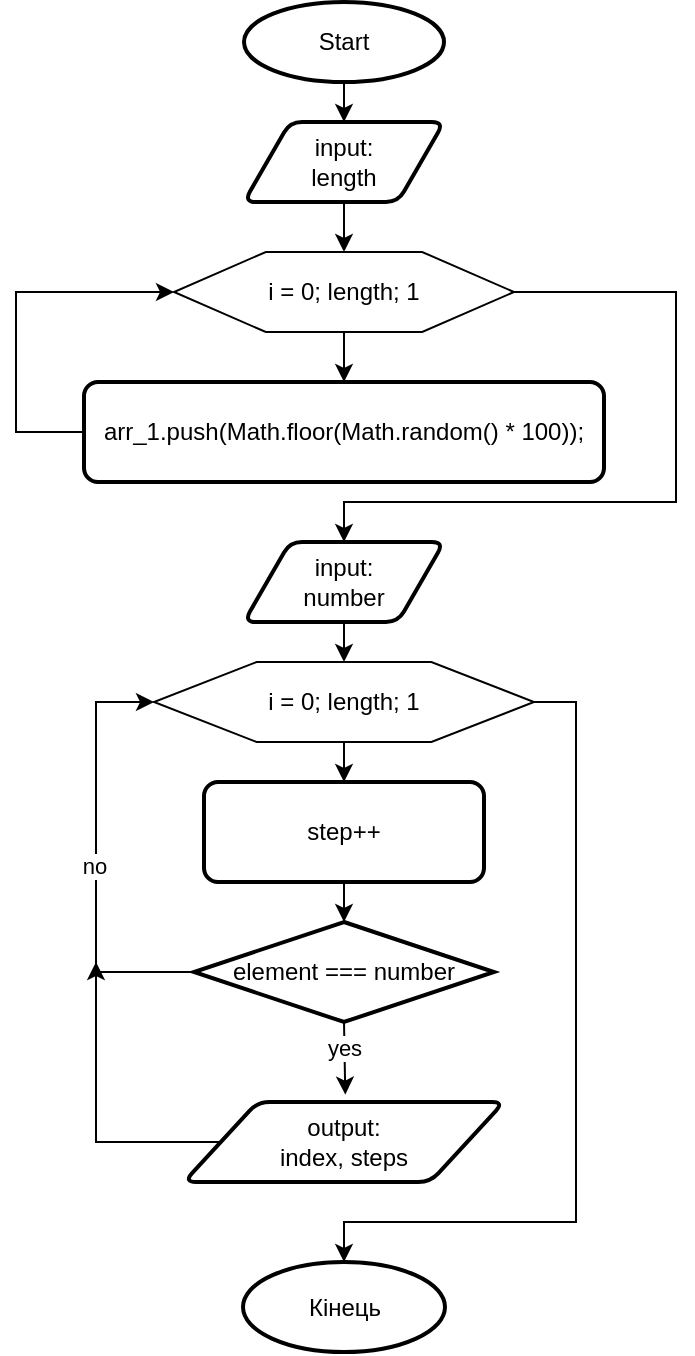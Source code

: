 <mxfile version="21.6.2" type="device">
  <diagram id="C5RBs43oDa-KdzZeNtuy" name="Page-1">
    <mxGraphModel dx="1235" dy="684" grid="1" gridSize="10" guides="1" tooltips="1" connect="1" arrows="1" fold="1" page="1" pageScale="1" pageWidth="827" pageHeight="1169" math="0" shadow="0">
      <root>
        <mxCell id="WIyWlLk6GJQsqaUBKTNV-0" />
        <mxCell id="WIyWlLk6GJQsqaUBKTNV-1" parent="WIyWlLk6GJQsqaUBKTNV-0" />
        <mxCell id="D_m6g35PgsfcEyeFwmXf-0" value="Start" style="strokeWidth=2;html=1;shape=mxgraph.flowchart.start_1;whiteSpace=wrap;" vertex="1" parent="WIyWlLk6GJQsqaUBKTNV-1">
          <mxGeometry x="364" y="10" width="100" height="40" as="geometry" />
        </mxCell>
        <mxCell id="D_m6g35PgsfcEyeFwmXf-1" value="input:&lt;br&gt;length" style="shape=parallelogram;html=1;strokeWidth=2;perimeter=parallelogramPerimeter;whiteSpace=wrap;rounded=1;arcSize=12;size=0.23;" vertex="1" parent="WIyWlLk6GJQsqaUBKTNV-1">
          <mxGeometry x="364" y="70" width="100" height="40" as="geometry" />
        </mxCell>
        <mxCell id="D_m6g35PgsfcEyeFwmXf-2" value="" style="verticalLabelPosition=bottom;verticalAlign=top;html=1;shape=hexagon;perimeter=hexagonPerimeter2;arcSize=6;size=0.27;" vertex="1" parent="WIyWlLk6GJQsqaUBKTNV-1">
          <mxGeometry x="329" y="135" width="170" height="40" as="geometry" />
        </mxCell>
        <mxCell id="D_m6g35PgsfcEyeFwmXf-3" value="i = 0; length; 1" style="text;html=1;strokeColor=none;fillColor=none;align=center;verticalAlign=middle;whiteSpace=wrap;rounded=0;" vertex="1" parent="WIyWlLk6GJQsqaUBKTNV-1">
          <mxGeometry x="369" y="140" width="90" height="30" as="geometry" />
        </mxCell>
        <mxCell id="D_m6g35PgsfcEyeFwmXf-4" value="arr_1.push(Math.floor(Math.random() * 100));" style="rounded=1;whiteSpace=wrap;html=1;absoluteArcSize=1;arcSize=14;strokeWidth=2;" vertex="1" parent="WIyWlLk6GJQsqaUBKTNV-1">
          <mxGeometry x="284" y="200" width="260" height="50" as="geometry" />
        </mxCell>
        <mxCell id="D_m6g35PgsfcEyeFwmXf-5" value="" style="endArrow=classic;html=1;rounded=0;" edge="1" parent="WIyWlLk6GJQsqaUBKTNV-1" source="D_m6g35PgsfcEyeFwmXf-0" target="D_m6g35PgsfcEyeFwmXf-1">
          <mxGeometry width="50" height="50" relative="1" as="geometry">
            <mxPoint x="110" y="90" as="sourcePoint" />
            <mxPoint x="160" y="40" as="targetPoint" />
          </mxGeometry>
        </mxCell>
        <mxCell id="D_m6g35PgsfcEyeFwmXf-6" value="" style="endArrow=classic;html=1;rounded=0;entryX=0.5;entryY=0;entryDx=0;entryDy=0;" edge="1" parent="WIyWlLk6GJQsqaUBKTNV-1" source="D_m6g35PgsfcEyeFwmXf-1" target="D_m6g35PgsfcEyeFwmXf-2">
          <mxGeometry width="50" height="50" relative="1" as="geometry">
            <mxPoint x="290" y="190" as="sourcePoint" />
            <mxPoint x="410" y="140" as="targetPoint" />
          </mxGeometry>
        </mxCell>
        <mxCell id="D_m6g35PgsfcEyeFwmXf-7" value="" style="endArrow=classic;html=1;rounded=0;exitX=0.5;exitY=1;exitDx=0;exitDy=0;entryX=0.5;entryY=0;entryDx=0;entryDy=0;" edge="1" parent="WIyWlLk6GJQsqaUBKTNV-1" source="D_m6g35PgsfcEyeFwmXf-2" target="D_m6g35PgsfcEyeFwmXf-4">
          <mxGeometry width="50" height="50" relative="1" as="geometry">
            <mxPoint x="120" y="180" as="sourcePoint" />
            <mxPoint x="170" y="130" as="targetPoint" />
          </mxGeometry>
        </mxCell>
        <mxCell id="D_m6g35PgsfcEyeFwmXf-8" value="" style="endArrow=classic;html=1;rounded=0;exitX=0;exitY=0.5;exitDx=0;exitDy=0;entryX=0;entryY=0.5;entryDx=0;entryDy=0;" edge="1" parent="WIyWlLk6GJQsqaUBKTNV-1" source="D_m6g35PgsfcEyeFwmXf-4" target="D_m6g35PgsfcEyeFwmXf-2">
          <mxGeometry width="50" height="50" relative="1" as="geometry">
            <mxPoint x="170" y="260" as="sourcePoint" />
            <mxPoint x="220" y="210" as="targetPoint" />
            <Array as="points">
              <mxPoint x="250" y="225" />
              <mxPoint x="250" y="155" />
            </Array>
          </mxGeometry>
        </mxCell>
        <mxCell id="D_m6g35PgsfcEyeFwmXf-9" value="" style="endArrow=classic;html=1;rounded=0;exitX=1;exitY=0.5;exitDx=0;exitDy=0;entryX=0.5;entryY=0;entryDx=0;entryDy=0;" edge="1" parent="WIyWlLk6GJQsqaUBKTNV-1" source="D_m6g35PgsfcEyeFwmXf-2" target="D_m6g35PgsfcEyeFwmXf-10">
          <mxGeometry width="50" height="50" relative="1" as="geometry">
            <mxPoint x="580" y="170" as="sourcePoint" />
            <mxPoint x="414" y="330" as="targetPoint" />
            <Array as="points">
              <mxPoint x="580" y="155" />
              <mxPoint x="580" y="260" />
              <mxPoint x="414" y="260" />
            </Array>
          </mxGeometry>
        </mxCell>
        <mxCell id="D_m6g35PgsfcEyeFwmXf-10" value="input:&lt;br&gt;number" style="shape=parallelogram;html=1;strokeWidth=2;perimeter=parallelogramPerimeter;whiteSpace=wrap;rounded=1;arcSize=12;size=0.23;" vertex="1" parent="WIyWlLk6GJQsqaUBKTNV-1">
          <mxGeometry x="364" y="280" width="100" height="40" as="geometry" />
        </mxCell>
        <mxCell id="D_m6g35PgsfcEyeFwmXf-11" value="" style="verticalLabelPosition=bottom;verticalAlign=top;html=1;shape=hexagon;perimeter=hexagonPerimeter2;arcSize=6;size=0.27;" vertex="1" parent="WIyWlLk6GJQsqaUBKTNV-1">
          <mxGeometry x="319" y="340" width="190" height="40" as="geometry" />
        </mxCell>
        <mxCell id="D_m6g35PgsfcEyeFwmXf-12" value="i = 0; length; 1" style="text;html=1;strokeColor=none;fillColor=none;align=center;verticalAlign=middle;whiteSpace=wrap;rounded=0;" vertex="1" parent="WIyWlLk6GJQsqaUBKTNV-1">
          <mxGeometry x="364" y="345" width="100" height="30" as="geometry" />
        </mxCell>
        <mxCell id="D_m6g35PgsfcEyeFwmXf-13" value="" style="endArrow=classic;html=1;rounded=0;exitX=0.5;exitY=1;exitDx=0;exitDy=0;" edge="1" parent="WIyWlLk6GJQsqaUBKTNV-1" source="D_m6g35PgsfcEyeFwmXf-10">
          <mxGeometry width="50" height="50" relative="1" as="geometry">
            <mxPoint x="190" y="450" as="sourcePoint" />
            <mxPoint x="414" y="340" as="targetPoint" />
          </mxGeometry>
        </mxCell>
        <mxCell id="D_m6g35PgsfcEyeFwmXf-15" value="element === number" style="strokeWidth=2;html=1;shape=mxgraph.flowchart.decision;whiteSpace=wrap;" vertex="1" parent="WIyWlLk6GJQsqaUBKTNV-1">
          <mxGeometry x="339" y="470" width="150" height="50" as="geometry" />
        </mxCell>
        <mxCell id="D_m6g35PgsfcEyeFwmXf-18" value="" style="endArrow=classic;html=1;rounded=0;exitX=0.5;exitY=1;exitDx=0;exitDy=0;exitPerimeter=0;entryX=0.504;entryY=-0.092;entryDx=0;entryDy=0;entryPerimeter=0;" edge="1" parent="WIyWlLk6GJQsqaUBKTNV-1" source="D_m6g35PgsfcEyeFwmXf-15" target="D_m6g35PgsfcEyeFwmXf-23">
          <mxGeometry width="50" height="50" relative="1" as="geometry">
            <mxPoint x="130" y="515" as="sourcePoint" />
            <mxPoint x="414" y="545" as="targetPoint" />
          </mxGeometry>
        </mxCell>
        <mxCell id="D_m6g35PgsfcEyeFwmXf-19" value="yes" style="edgeLabel;html=1;align=center;verticalAlign=middle;resizable=0;points=[];" vertex="1" connectable="0" parent="D_m6g35PgsfcEyeFwmXf-18">
          <mxGeometry x="-0.28" relative="1" as="geometry">
            <mxPoint as="offset" />
          </mxGeometry>
        </mxCell>
        <mxCell id="D_m6g35PgsfcEyeFwmXf-23" value="output:&lt;br&gt;index, steps" style="shape=parallelogram;html=1;strokeWidth=2;perimeter=parallelogramPerimeter;whiteSpace=wrap;rounded=1;arcSize=12;size=0.23;" vertex="1" parent="WIyWlLk6GJQsqaUBKTNV-1">
          <mxGeometry x="334" y="560" width="160" height="40" as="geometry" />
        </mxCell>
        <mxCell id="D_m6g35PgsfcEyeFwmXf-25" value="Кінець" style="strokeWidth=2;html=1;shape=mxgraph.flowchart.start_2;whiteSpace=wrap;" vertex="1" parent="WIyWlLk6GJQsqaUBKTNV-1">
          <mxGeometry x="363.5" y="640" width="101" height="45" as="geometry" />
        </mxCell>
        <mxCell id="D_m6g35PgsfcEyeFwmXf-28" value="step++" style="rounded=1;whiteSpace=wrap;html=1;absoluteArcSize=1;arcSize=14;strokeWidth=2;" vertex="1" parent="WIyWlLk6GJQsqaUBKTNV-1">
          <mxGeometry x="344" y="400" width="140" height="50" as="geometry" />
        </mxCell>
        <mxCell id="D_m6g35PgsfcEyeFwmXf-29" value="" style="endArrow=classic;html=1;rounded=0;exitX=0.5;exitY=1;exitDx=0;exitDy=0;" edge="1" parent="WIyWlLk6GJQsqaUBKTNV-1" source="D_m6g35PgsfcEyeFwmXf-11" target="D_m6g35PgsfcEyeFwmXf-28">
          <mxGeometry width="50" height="50" relative="1" as="geometry">
            <mxPoint x="120" y="320" as="sourcePoint" />
            <mxPoint x="170" y="270" as="targetPoint" />
          </mxGeometry>
        </mxCell>
        <mxCell id="D_m6g35PgsfcEyeFwmXf-30" value="" style="endArrow=classic;html=1;rounded=0;exitX=0.5;exitY=1;exitDx=0;exitDy=0;entryX=0.5;entryY=0;entryDx=0;entryDy=0;entryPerimeter=0;" edge="1" parent="WIyWlLk6GJQsqaUBKTNV-1" source="D_m6g35PgsfcEyeFwmXf-28" target="D_m6g35PgsfcEyeFwmXf-15">
          <mxGeometry width="50" height="50" relative="1" as="geometry">
            <mxPoint x="240" y="480" as="sourcePoint" />
            <mxPoint x="290" y="430" as="targetPoint" />
          </mxGeometry>
        </mxCell>
        <mxCell id="D_m6g35PgsfcEyeFwmXf-31" value="" style="endArrow=classic;html=1;rounded=0;exitX=0;exitY=0.5;exitDx=0;exitDy=0;exitPerimeter=0;entryX=0;entryY=0.5;entryDx=0;entryDy=0;" edge="1" parent="WIyWlLk6GJQsqaUBKTNV-1" source="D_m6g35PgsfcEyeFwmXf-15" target="D_m6g35PgsfcEyeFwmXf-11">
          <mxGeometry width="50" height="50" relative="1" as="geometry">
            <mxPoint x="210" y="430" as="sourcePoint" />
            <mxPoint x="260" y="380" as="targetPoint" />
            <Array as="points">
              <mxPoint x="290" y="495" />
              <mxPoint x="290" y="360" />
            </Array>
          </mxGeometry>
        </mxCell>
        <mxCell id="D_m6g35PgsfcEyeFwmXf-33" value="no" style="edgeLabel;html=1;align=center;verticalAlign=middle;resizable=0;points=[];" vertex="1" connectable="0" parent="D_m6g35PgsfcEyeFwmXf-31">
          <mxGeometry x="-0.036" y="1" relative="1" as="geometry">
            <mxPoint as="offset" />
          </mxGeometry>
        </mxCell>
        <mxCell id="D_m6g35PgsfcEyeFwmXf-32" value="" style="endArrow=classic;html=1;rounded=0;exitX=0;exitY=0.5;exitDx=0;exitDy=0;" edge="1" parent="WIyWlLk6GJQsqaUBKTNV-1" source="D_m6g35PgsfcEyeFwmXf-23">
          <mxGeometry width="50" height="50" relative="1" as="geometry">
            <mxPoint x="150" y="470" as="sourcePoint" />
            <mxPoint x="290" y="490" as="targetPoint" />
            <Array as="points">
              <mxPoint x="290" y="580" />
            </Array>
          </mxGeometry>
        </mxCell>
        <mxCell id="D_m6g35PgsfcEyeFwmXf-34" value="" style="endArrow=classic;html=1;rounded=0;exitX=1;exitY=0.5;exitDx=0;exitDy=0;entryX=0.5;entryY=0;entryDx=0;entryDy=0;entryPerimeter=0;" edge="1" parent="WIyWlLk6GJQsqaUBKTNV-1" source="D_m6g35PgsfcEyeFwmXf-11" target="D_m6g35PgsfcEyeFwmXf-25">
          <mxGeometry width="50" height="50" relative="1" as="geometry">
            <mxPoint x="600" y="450" as="sourcePoint" />
            <mxPoint x="520" y="630" as="targetPoint" />
            <Array as="points">
              <mxPoint x="530" y="360" />
              <mxPoint x="530" y="620" />
              <mxPoint x="414" y="620" />
            </Array>
          </mxGeometry>
        </mxCell>
      </root>
    </mxGraphModel>
  </diagram>
</mxfile>
